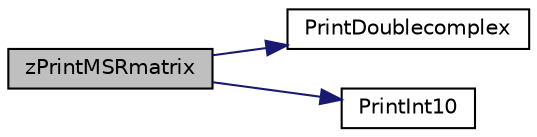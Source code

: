 digraph "zPrintMSRmatrix"
{
 // LATEX_PDF_SIZE
  edge [fontname="Helvetica",fontsize="10",labelfontname="Helvetica",labelfontsize="10"];
  node [fontname="Helvetica",fontsize="10",shape=record];
  rankdir="LR";
  Node1 [label="zPrintMSRmatrix",height=0.2,width=0.4,color="black", fillcolor="grey75", style="filled", fontcolor="black",tooltip=" "];
  Node1 -> Node2 [color="midnightblue",fontsize="10",style="solid",fontname="Helvetica"];
  Node2 [label="PrintDoublecomplex",height=0.2,width=0.4,color="black", fillcolor="white", style="filled",URL="$superlu__zdefs_8h.html#a644f034875ee4d16900267214853b348",tooltip=" "];
  Node1 -> Node3 [color="midnightblue",fontsize="10",style="solid",fontname="Helvetica"];
  Node3 [label="PrintInt10",height=0.2,width=0.4,color="black", fillcolor="white", style="filled",URL="$superlu__defs_8h.html#ab03f0fccabf0c7a84b0e2c99c2988809",tooltip=" "];
}
